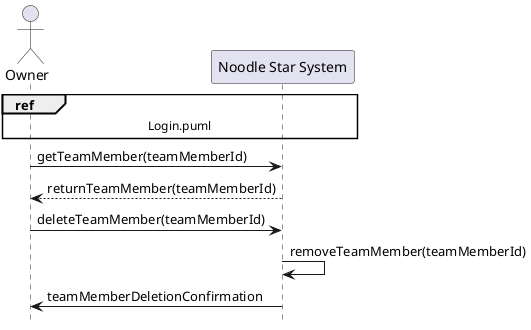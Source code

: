 @startuml
hide footbox
actor Owner
participant "Noodle Star System" as System

ref over Owner, System : Login.puml
Owner -> System: getTeamMember(teamMemberId)
System --> Owner: returnTeamMember(teamMemberId)

Owner -> System: deleteTeamMember(teamMemberId)
System -> System: removeTeamMember(teamMemberId)
System -> Owner: teamMemberDeletionConfirmation
@enduml
